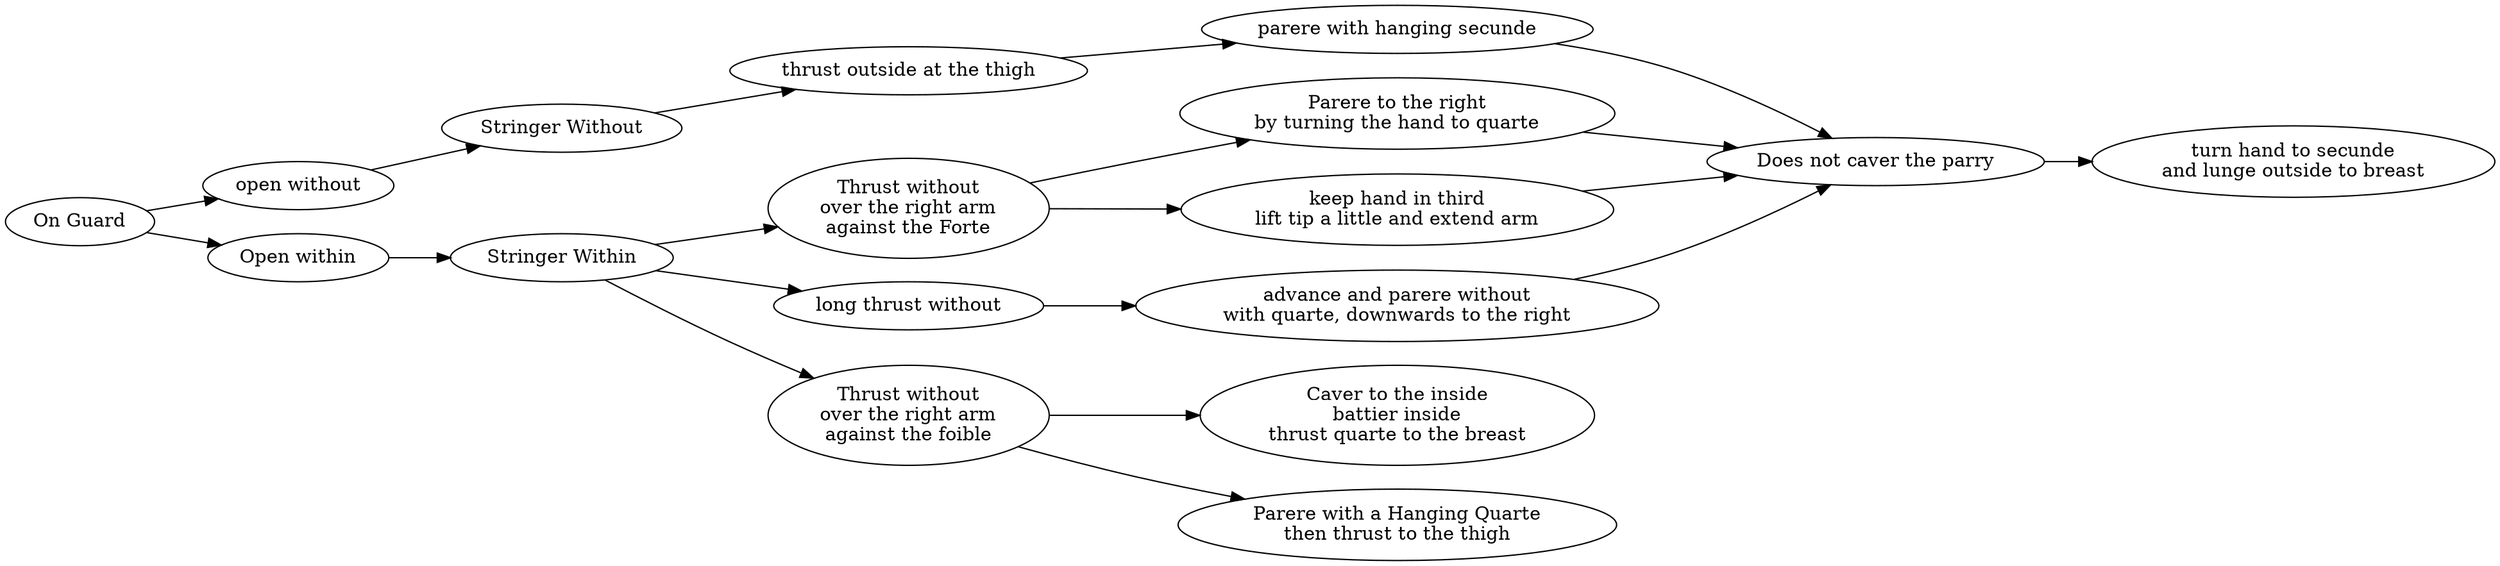 digraph pallas_armata_flowchart {

	rankdir=LR;

onGuard [label="On Guard" fillcolor=blue]      // Starting position

stringereWithout [label="Stringer Without" fillcolor=blue]

parereSecunde [label="parere with hanging secunde" fillcolor=blue]

openWithout [label="open without" fillcolor=red]

onGuard->openWithout
openWithout->stringereWithout 
thighThrust [label="thrust outside at the thigh" fillcolor=red]

stringereWithout->thighThrust
thighThrust->parereSecunde 
noCaver [label="Does not caver the parry" fillcolor=red]
parereSecunde->noCaver
noCaver->thrustHome


stringerWithin [label="Stringer Within" fillcolor=blue fillcolor=blue]
parere [label="Parere to the right\nby turning the hand to quarte" fillcolor=blue]
thrustHome [label="turn hand to secunde\nand lunge outside to breast" fillcolor=blue] 

openWithin  [label="Open within" fillcolor=red]
onGuard->openWithin
openWithin->stringerWithin
thrustWithout [label="Thrust without\nover the right arm\nagainst the Forte" fillcolor=red]
stringerWithin->thrustWithout
thrustWithout->parere

parere->noCaver

parere2 [label="keep hand in third\nlift tip a little and extend arm" fillcolor=blue]

thrustWithout->parere2 
parere2->noCaver

advanceParere [label="advance and parere without\nwith quarte, downwards to the right" fillcolor=blue] 
longThrustWithout  [label="long thrust without" fillcolor=red]
stringerWithin->longThrustWithout
longThrustWithout->advanceParere
advanceParere->noCaver


caver1 [label="Caver to the inside\nbattier inside\nthrust quarte to the breast" fillcolor=blue]
foibleThrustWithout [label="Thrust without\nover the right arm\nagainst the foible" fillcolor=red]
stringerWithin->foibleThrustWithout
foibleThrustWithout->caver1 
quarte [label="Parere with a Hanging Quarte\nthen thrust to the thigh" fillcolor=blue]
foibleThrustWithout->quarte





}
